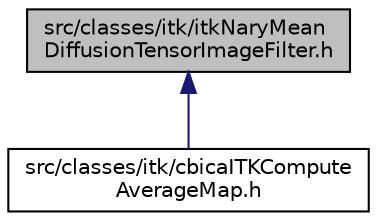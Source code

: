 digraph "src/classes/itk/itkNaryMeanDiffusionTensorImageFilter.h"
{
 // LATEX_PDF_SIZE
  edge [fontname="Helvetica",fontsize="10",labelfontname="Helvetica",labelfontsize="10"];
  node [fontname="Helvetica",fontsize="10",shape=record];
  Node9 [label="src/classes/itk/itkNaryMean\lDiffusionTensorImageFilter.h",height=0.2,width=0.4,color="black", fillcolor="grey75", style="filled", fontcolor="black",tooltip="Declaration & Implementation of the NaryMeanDiffusionTensorImageFilter class."];
  Node9 -> Node10 [dir="back",color="midnightblue",fontsize="10",style="solid",fontname="Helvetica"];
  Node10 [label="src/classes/itk/cbicaITKCompute\lAverageMap.h",height=0.2,width=0.4,color="black", fillcolor="white", style="filled",URL="$cbicaITKComputeAverageMap_8h.html",tooltip="Declaration of the ComputeAverageMap class."];
}

